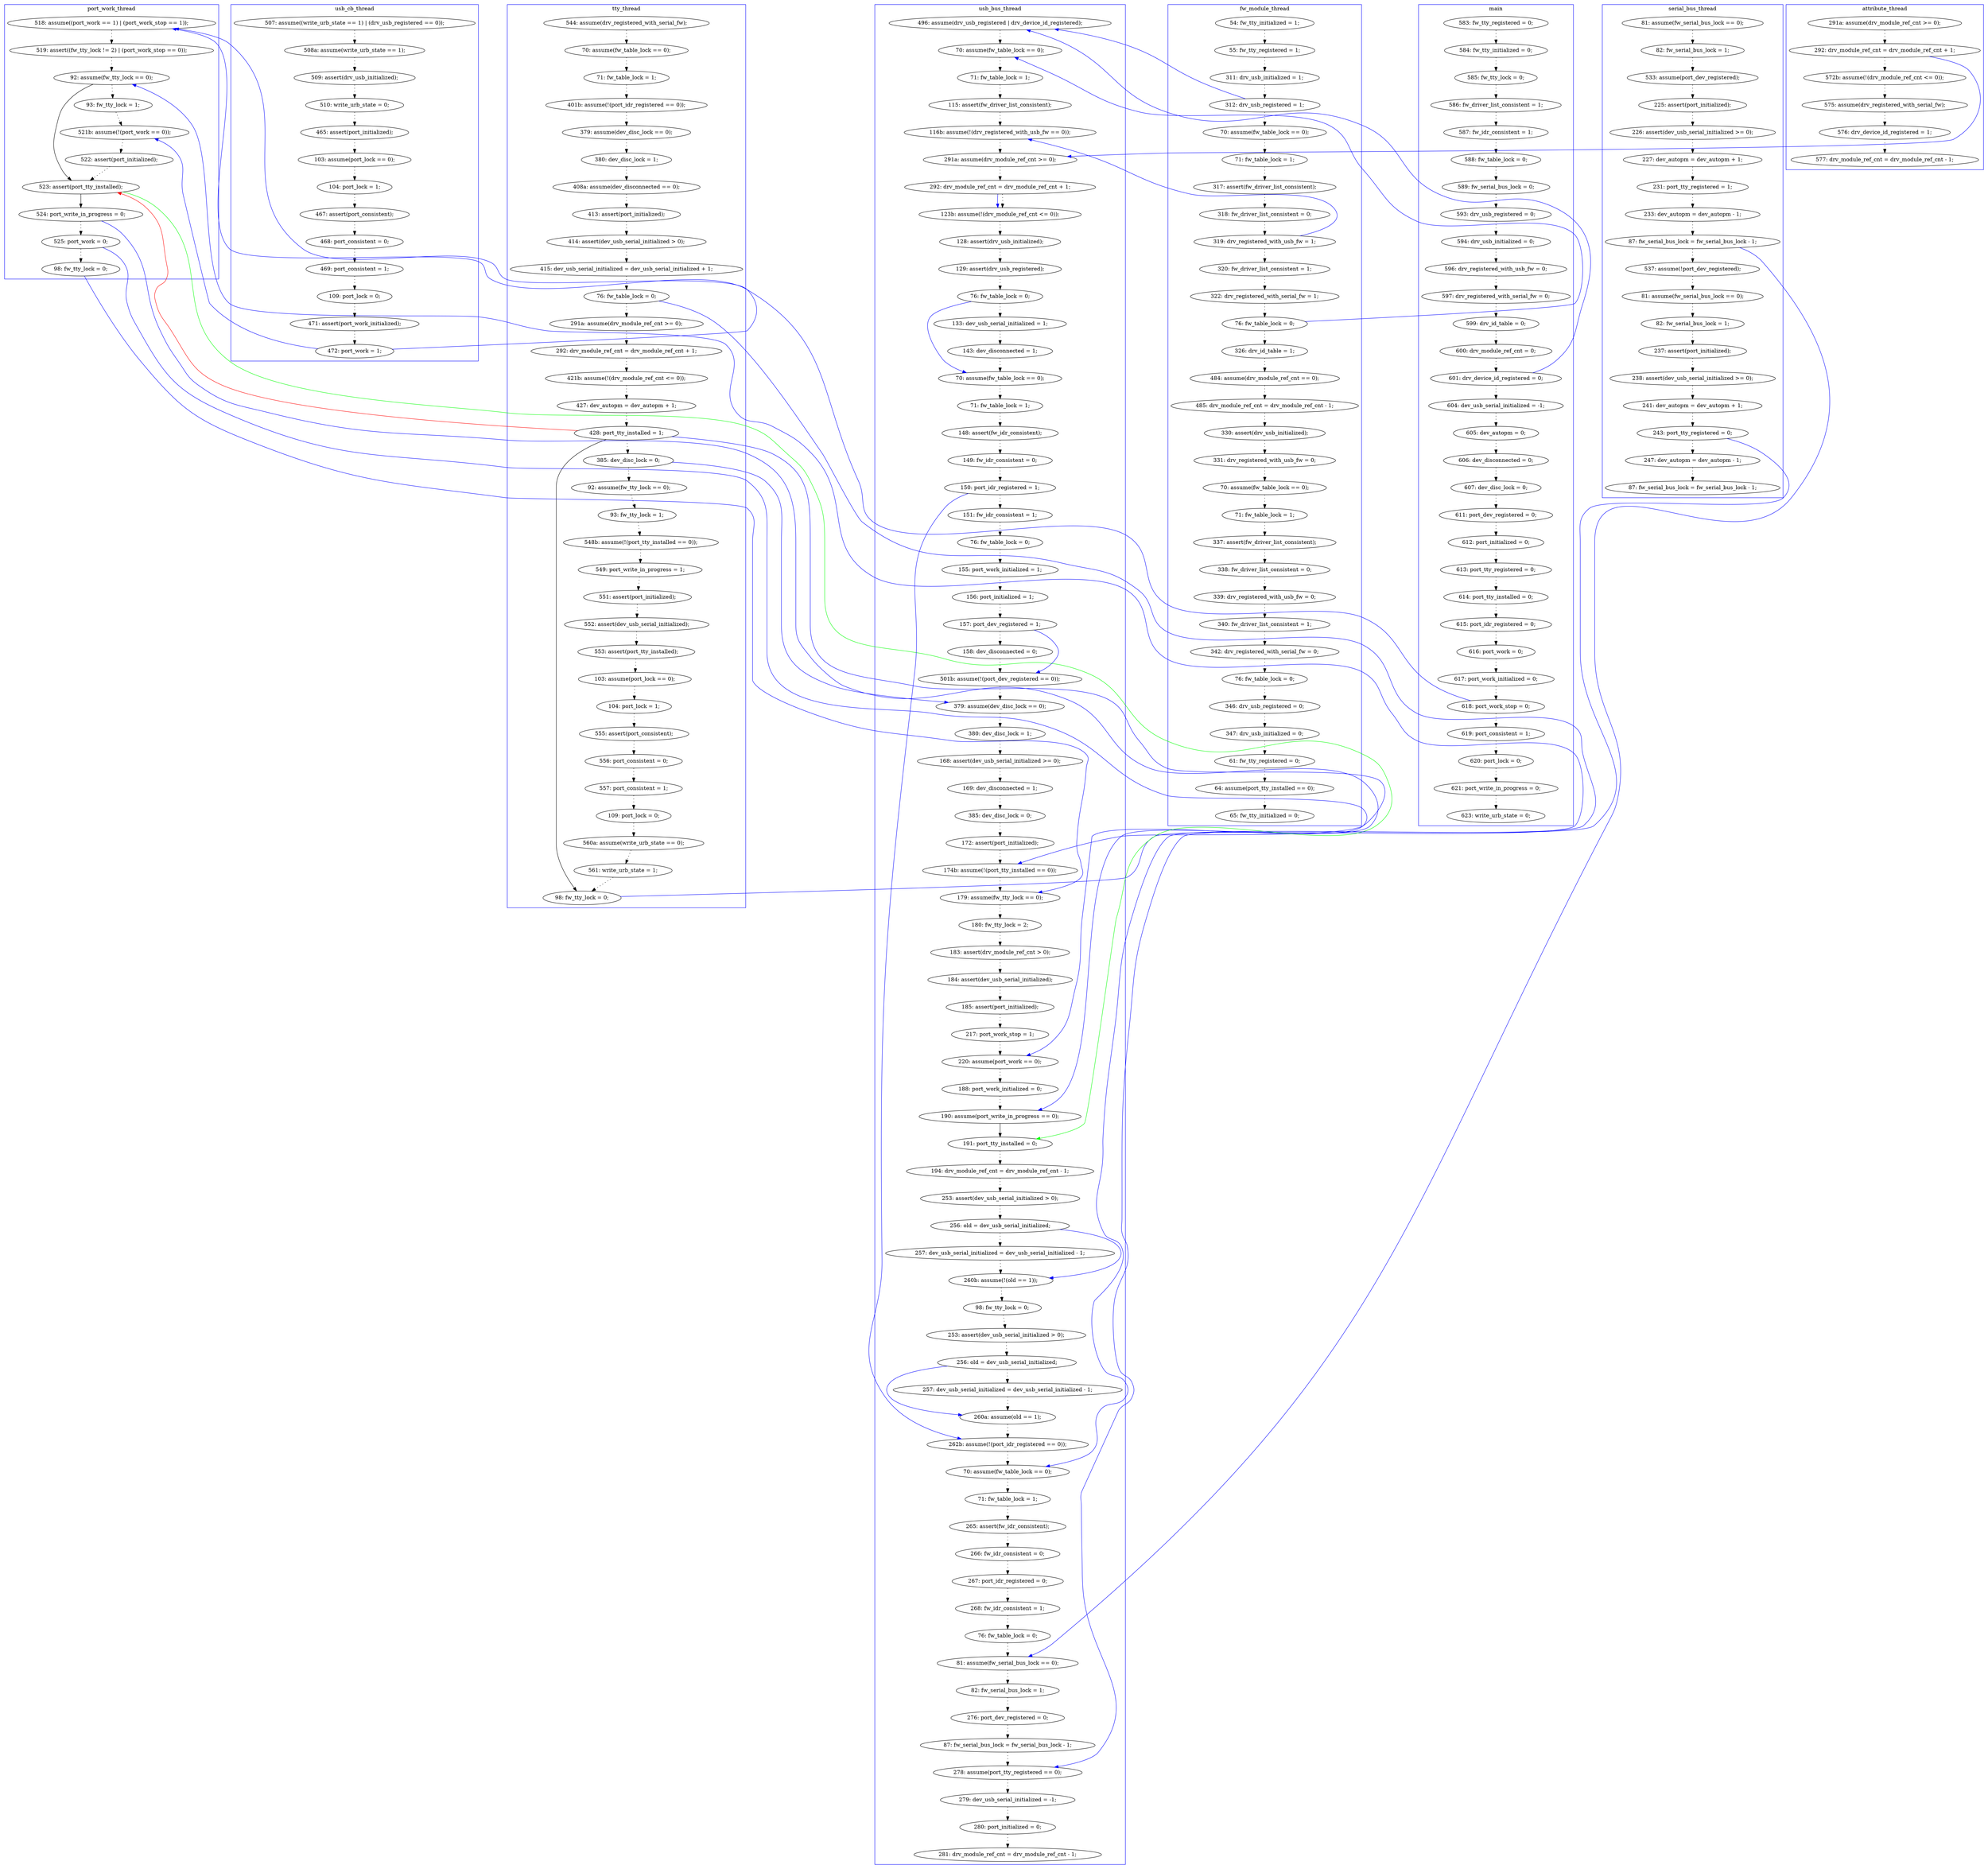 digraph ProofObject {
	237 -> 239 [style = dotted, color = black]
	333 -> 336 [style = dotted, color = black]
	105 -> 106 [style = dotted, color = black]
	173 -> 249 [color = Black]
	85 -> 87 [style = dotted, color = black]
	220 -> 223 [style = dotted, color = black]
	122 -> 141 [style = dotted, color = black]
	229 -> 233 [style = dotted, color = black]
	177 -> 178 [style = dotted, color = black]
	22 -> 23 [style = dotted, color = black]
	319 -> 322 [color = Blue, constraint = false]
	57 -> 72 [style = dotted, color = black]
	388 -> 389 [style = dotted, color = black]
	191 -> 199 [style = dotted, color = black]
	15 -> 16 [style = dotted, color = black]
	108 -> 110 [style = dotted, color = black]
	151 -> 152 [style = dotted, color = black]
	173 -> 176 [style = dotted, color = black]
	28 -> 29 [style = dotted, color = black]
	187 -> 191 [style = dotted, color = black]
	2 -> 3 [style = dotted, color = black]
	396 -> 397 [style = dotted, color = black]
	266 -> 275 [style = dotted, color = black]
	135 -> 136 [style = dotted, color = black]
	204 -> 205 [style = dotted, color = black]
	265 -> 266 [style = dotted, color = black]
	137 -> 149 [style = dotted, color = black]
	8 -> 9 [style = dotted, color = black]
	270 -> 273 [style = dotted, color = black]
	240 -> 241 [style = dotted, color = black]
	331 -> 332 [style = dotted, color = black]
	363 -> 364 [style = dotted, color = black]
	297 -> 298 [style = dotted, color = black]
	42 -> 57 [color = Blue, constraint = false]
	16 -> 17 [style = dotted, color = black]
	5 -> 6 [style = dotted, color = black]
	281 -> 282 [style = dotted, color = black]
	94 -> 101 [style = dotted, color = black]
	53 -> 54 [style = dotted, color = black]
	54 -> 59 [style = dotted, color = black]
	324 -> 327 [style = dotted, color = black]
	346 -> 350 [style = dotted, color = black]
	360 -> 361 [style = dotted, color = black]
	359 -> 360 [style = dotted, color = black]
	261 -> 263 [style = dotted, color = black]
	201 -> 202 [style = dotted, color = black]
	147 -> 151 [style = dotted, color = black]
	205 -> 212 [style = dotted, color = black]
	49 -> 52 [style = dotted, color = black]
	27 -> 28 [style = dotted, color = black]
	111 -> 113 [style = dotted, color = black]
	82 -> 85 [color = Blue, constraint = false]
	170 -> 182 [style = dotted, color = black]
	178 -> 185 [style = dotted, color = black]
	285 -> 286 [style = dotted, color = black]
	256 -> 263 [color = Black]
	403 -> 411 [style = dotted, color = black]
	275 -> 278 [color = Blue, constraint = false]
	224 -> 249 [style = dotted, color = black]
	354 -> 355 [style = dotted, color = black]
	252 -> 253 [style = dotted, color = black]
	330 -> 331 [style = dotted, color = black]
	288 -> 289 [style = dotted, color = black]
	343 -> 344 [style = dotted, color = black]
	82 -> 85 [style = dotted, color = black]
	361 -> 362 [style = dotted, color = black]
	209 -> 343 [color = Blue, constraint = false]
	327 -> 328 [style = dotted, color = black]
	52 -> 53 [style = dotted, color = black]
	213 -> 215 [style = dotted, color = black]
	172 -> 173 [style = dotted, color = black]
	67 -> 147 [style = dotted, color = black]
	350 -> 363 [style = dotted, color = black]
	88 -> 91 [style = dotted, color = black]
	12 -> 13 [style = dotted, color = black]
	26 -> 27 [style = dotted, color = black]
	157 -> 158 [style = dotted, color = black]
	320 -> 322 [style = dotted, color = black]
	202 -> 204 [style = dotted, color = black]
	250 -> 252 [color = Blue, constraint = false]
	378 -> 379 [style = dotted, color = black]
	119 -> 120 [style = dotted, color = black]
	362 -> 370 [style = dotted, color = black]
	209 -> 349 [style = dotted, color = black]
	365 -> 366 [style = dotted, color = black]
	6 -> 7 [style = dotted, color = black]
	307 -> 318 [style = dotted, color = black]
	236 -> 237 [style = dotted, color = black]
	41 -> 42 [style = dotted, color = black]
	81 -> 82 [style = dotted, color = black]
	167 -> 168 [style = dotted, color = black]
	25 -> 26 [style = dotted, color = black]
	290 -> 291 [style = dotted, color = black]
	318 -> 319 [style = dotted, color = black]
	233 -> 236 [style = dotted, color = black]
	136 -> 137 [style = dotted, color = black]
	59 -> 70 [style = dotted, color = black]
	15 -> 57 [color = Blue, constraint = false]
	247 -> 250 [style = dotted, color = black]
	256 -> 257 [style = dotted, color = black]
	70 -> 264 [style = dotted, color = black]
	332 -> 333 [style = dotted, color = black]
	263 -> 265 [color = Black]
	141 -> 177 [style = dotted, color = black]
	110 -> 111 [style = dotted, color = black]
	75 -> 77 [style = dotted, color = black]
	176 -> 195 [style = dotted, color = black]
	257 -> 260 [style = dotted, color = black]
	389 -> 392 [style = dotted, color = black]
	227 -> 228 [style = dotted, color = black]
	53 -> 77 [color = Blue, constraint = false]
	277 -> 278 [style = dotted, color = black]
	400 -> 401 [style = dotted, color = black]
	113 -> 116 [style = dotted, color = black]
	393 -> 396 [style = dotted, color = black]
	46 -> 47 [style = dotted, color = black]
	216 -> 217 [style = dotted, color = black]
	18 -> 19 [style = dotted, color = black]
	245 -> 247 [style = dotted, color = black]
	241 -> 245 [style = dotted, color = black]
	392 -> 393 [style = dotted, color = black]
	362 -> 363 [color = Blue, constraint = false]
	23 -> 24 [style = dotted, color = black]
	11 -> 12 [style = dotted, color = black]
	414 -> 418 [style = dotted, color = black]
	355 -> 359 [style = dotted, color = black]
	152 -> 154 [style = dotted, color = black]
	418 -> 419 [style = dotted, color = black]
	30 -> 31 [style = dotted, color = black]
	91 -> 94 [style = dotted, color = black]
	149 -> 327 [color = Blue, constraint = false]
	161 -> 172 [style = dotted, color = black]
	37 -> 41 [style = dotted, color = black]
	253 -> 256 [style = dotted, color = black]
	42 -> 46 [style = dotted, color = black]
	73 -> 75 [style = dotted, color = black]
	149 -> 157 [style = dotted, color = black]
	215 -> 216 [style = dotted, color = black]
	29 -> 30 [style = dotted, color = black]
	134 -> 135 [style = dotted, color = black]
	370 -> 376 [style = dotted, color = black]
	20 -> 21 [style = dotted, color = black]
	106 -> 108 [style = dotted, color = black]
	118 -> 119 [style = dotted, color = black]
	223 -> 224 [style = dotted, color = black]
	419 -> 420 [style = dotted, color = black]
	364 -> 365 [style = dotted, color = black]
	72 -> 73 [style = dotted, color = black]
	101 -> 105 [style = dotted, color = black]
	413 -> 414 [style = dotted, color = black]
	239 -> 240 [style = dotted, color = black]
	286 -> 288 [style = dotted, color = black]
	24 -> 25 [style = dotted, color = black]
	195 -> 196 [style = dotted, color = black]
	397 -> 400 [style = dotted, color = black]
	131 -> 134 [style = dotted, color = black]
	298 -> 300 [style = dotted, color = black]
	260 -> 261 [style = dotted, color = black]
	7 -> 8 [style = dotted, color = black]
	4 -> 5 [style = dotted, color = black]
	3 -> 4 [style = dotted, color = black]
	282 -> 285 [style = dotted, color = black]
	296 -> 297 [style = dotted, color = black]
	250 -> 260 [color = Blue, constraint = false]
	67 -> 81 [color = Blue, constraint = false]
	217 -> 220 [style = dotted, color = black]
	266 -> 286 [color = Blue, constraint = false]
	120 -> 122 [style = dotted, color = black]
	91 -> 105 [color = Blue, constraint = false]
	280 -> 281 [style = dotted, color = black]
	300 -> 307 [style = dotted, color = black]
	92 -> 123 [style = dotted, color = black]
	278 -> 279 [style = dotted, color = black]
	111 -> 324 [color = Blue, constraint = false]
	344 -> 346 [style = dotted, color = black]
	116 -> 118 [style = dotted, color = black]
	70 -> 72 [color = Blue, constraint = false]
	322 -> 324 [style = dotted, color = black]
	379 -> 388 [style = dotted, color = black]
	14 -> 15 [style = dotted, color = black]
	212 -> 213 [style = dotted, color = black]
	200 -> 201 [style = dotted, color = black]
	185 -> 186 [style = dotted, color = black]
	273 -> 277 [style = dotted, color = black]
	173 -> 277 [color = Blue, constraint = false]
	19 -> 20 [style = dotted, color = black]
	265 -> 289 [color = Blue, constraint = false]
	199 -> 209 [style = dotted, color = black]
	336 -> 343 [style = dotted, color = black]
	289 -> 290 [color = Black]
	228 -> 229 [style = dotted, color = black]
	401 -> 403 [style = dotted, color = black]
	186 -> 270 [style = dotted, color = black]
	66 -> 67 [style = dotted, color = black]
	297 -> 300 [color = Blue, constraint = false]
	36 -> 37 [style = dotted, color = black]
	319 -> 320 [style = dotted, color = black]
	158 -> 161 [style = dotted, color = black]
	124 -> 127 [style = dotted, color = black]
	264 -> 378 [style = dotted, color = black]
	168 -> 170 [style = dotted, color = black]
	13 -> 14 [style = dotted, color = black]
	17 -> 18 [style = dotted, color = black]
	87 -> 88 [style = dotted, color = black]
	349 -> 354 [style = dotted, color = black]
	130 -> 131 [style = dotted, color = black]
	176 -> 177 [color = Blue, constraint = false]
	249 -> 256 [color = Blue, constraint = false]
	225 -> 227 [style = dotted, color = black]
	120 -> 141 [color = Blue, constraint = false]
	47 -> 49 [style = dotted, color = black]
	27 -> 252 [color = Blue, constraint = false]
	196 -> 200 [style = dotted, color = black]
	123 -> 124 [style = dotted, color = black]
	291 -> 296 [style = dotted, color = black]
	173 -> 263 [color = Red, constraint = false]
	77 -> 81 [style = dotted, color = black]
	127 -> 130 [style = dotted, color = black]
	10 -> 11 [style = dotted, color = black]
	184 -> 187 [style = dotted, color = black]
	21 -> 22 [style = dotted, color = black]
	182 -> 184 [style = dotted, color = black]
	328 -> 330 [style = dotted, color = black]
	9 -> 10 [style = dotted, color = black]
	411 -> 413 [style = dotted, color = black]
	279 -> 280 [style = dotted, color = black]
	263 -> 290 [color = Green, constraint = false]
	subgraph cluster3 {
		label = serial_bus_thread
		color = blue
		167  [label = "81: assume(fw_serial_bus_lock == 0);"]
		187  [label = "227: dev_autopm = dev_autopm + 1;"]
		182  [label = "225: assert(port_initialized);"]
		354  [label = "81: assume(fw_serial_bus_lock == 0);"]
		170  [label = "533: assume(port_dev_registered);"]
		370  [label = "247: dev_autopm = dev_autopm - 1;"]
		184  [label = "226: assert(dev_usb_serial_initialized >= 0);"]
		362  [label = "243: port_tty_registered = 0;"]
		349  [label = "537: assume(!port_dev_registered);"]
		355  [label = "82: fw_serial_bus_lock = 1;"]
		168  [label = "82: fw_serial_bus_lock = 1;"]
		191  [label = "231: port_tty_registered = 1;"]
		360  [label = "238: assert(dev_usb_serial_initialized >= 0);"]
		199  [label = "233: dev_autopm = dev_autopm - 1;"]
		376  [label = "87: fw_serial_bus_lock = fw_serial_bus_lock - 1;"]
		209  [label = "87: fw_serial_bus_lock = fw_serial_bus_lock - 1;"]
		359  [label = "237: assert(port_initialized);"]
		361  [label = "241: dev_autopm = dev_autopm + 1;"]
	}
	subgraph cluster0 {
		label = main
		color = blue
		13  [label = "599: drv_id_table = 0;"]
		14  [label = "600: drv_module_ref_cnt = 0;"]
		27  [label = "618: port_work_stop = 0;"]
		2  [label = "583: fw_tty_registered = 0;"]
		30  [label = "621: port_write_in_progress = 0;"]
		5  [label = "586: fw_driver_list_consistent = 1;"]
		7  [label = "588: fw_table_lock = 0;"]
		31  [label = "623: write_urb_state = 0;"]
		9  [label = "593: drv_usb_registered = 0;"]
		12  [label = "597: drv_registered_with_serial_fw = 0;"]
		15  [label = "601: drv_device_id_registered = 0;"]
		16  [label = "604: dev_usb_serial_initialized = -1;"]
		3  [label = "584: fw_tty_initialized = 0;"]
		20  [label = "611: port_dev_registered = 0;"]
		18  [label = "606: dev_disconnected = 0;"]
		10  [label = "594: drv_usb_initialized = 0;"]
		8  [label = "589: fw_serial_bus_lock = 0;"]
		11  [label = "596: drv_registered_with_usb_fw = 0;"]
		25  [label = "616: port_work = 0;"]
		24  [label = "615: port_idr_registered = 0;"]
		26  [label = "617: port_work_initialized = 0;"]
		21  [label = "612: port_initialized = 0;"]
		22  [label = "613: port_tty_registered = 0;"]
		19  [label = "607: dev_disc_lock = 0;"]
		28  [label = "619: port_consistent = 1;"]
		4  [label = "585: fw_tty_lock = 0;"]
		6  [label = "587: fw_idr_consistent = 1;"]
		17  [label = "605: dev_autopm = 0;"]
		29  [label = "620: port_lock = 0;"]
		23  [label = "614: port_tty_installed = 0;"]
	}
	subgraph cluster7 {
		label = port_work_thread
		color = blue
		260  [label = "521b: assume(!(port_work == 0));"]
		265  [label = "524: port_write_in_progress = 0;"]
		263  [label = "523: assert(port_tty_installed);"]
		275  [label = "98: fw_tty_lock = 0;"]
		253  [label = "519: assert((fw_tty_lock != 2) | (port_work_stop == 0));"]
		261  [label = "522: assert(port_initialized);"]
		256  [label = "92: assume(fw_tty_lock == 0);"]
		257  [label = "93: fw_tty_lock = 1;"]
		266  [label = "525: port_work = 0;"]
		252  [label = "518: assume((port_work == 1) | (port_work_stop == 1));"]
	}
	subgraph cluster1 {
		label = fw_module_thread
		color = blue
		418  [label = "61: fw_tty_registered = 0;"]
		42  [label = "312: drv_usb_registered = 1;"]
		70  [label = "76: fw_table_lock = 0;"]
		419  [label = "64: assume(port_tty_installed == 0);"]
		388  [label = "330: assert(drv_usb_initialized);"]
		52  [label = "318: fw_driver_list_consistent = 0;"]
		379  [label = "485: drv_module_ref_cnt = drv_module_ref_cnt - 1;"]
		37  [label = "55: fw_tty_registered = 1;"]
		420  [label = "65: fw_tty_initialized = 0;"]
		54  [label = "320: fw_driver_list_consistent = 1;"]
		403  [label = "342: drv_registered_with_serial_fw = 0;"]
		400  [label = "339: drv_registered_with_usb_fw = 0;"]
		392  [label = "70: assume(fw_table_lock == 0);"]
		49  [label = "317: assert(fw_driver_list_consistent);"]
		47  [label = "71: fw_table_lock = 1;"]
		41  [label = "311: drv_usb_initialized = 1;"]
		413  [label = "346: drv_usb_registered = 0;"]
		414  [label = "347: drv_usb_initialized = 0;"]
		396  [label = "337: assert(fw_driver_list_consistent);"]
		264  [label = "326: drv_id_table = 1;"]
		378  [label = "484: assume(drv_module_ref_cnt == 0);"]
		53  [label = "319: drv_registered_with_usb_fw = 1;"]
		389  [label = "331: drv_registered_with_usb_fw = 0;"]
		401  [label = "340: fw_driver_list_consistent = 1;"]
		59  [label = "322: drv_registered_with_serial_fw = 1;"]
		36  [label = "54: fw_tty_initialized = 1;"]
		397  [label = "338: fw_driver_list_consistent = 0;"]
		411  [label = "76: fw_table_lock = 0;"]
		393  [label = "71: fw_table_lock = 1;"]
		46  [label = "70: assume(fw_table_lock == 0);"]
	}
	subgraph cluster2 {
		label = usb_bus_thread
		color = blue
		73  [label = "71: fw_table_lock = 1;"]
		177  [label = "379: assume(dev_disc_lock == 0);"]
		277  [label = "174b: assume(!(port_tty_installed == 0));"]
		88  [label = "129: assert(drv_usb_registered);"]
		336  [label = "76: fw_table_lock = 0;"]
		365  [label = "280: port_initialized = 0;"]
		281  [label = "184: assert(dev_usb_serial_initialized);"]
		57  [label = "496: assume(drv_usb_registered | drv_device_id_registered);"]
		290  [label = "191: port_tty_installed = 0;"]
		116  [label = "76: fw_table_lock = 0;"]
		110  [label = "149: fw_idr_consistent = 0;"]
		300  [label = "260b: assume(!(old == 1));"]
		186  [label = "169: dev_disconnected = 1;"]
		94  [label = "133: dev_usb_serial_initialized = 1;"]
		350  [label = "87: fw_serial_bus_lock = fw_serial_bus_lock - 1;"]
		296  [label = "253: assert(dev_usb_serial_initialized > 0);"]
		75  [label = "115: assert(fw_driver_list_consistent);"]
		178  [label = "380: dev_disc_lock = 1;"]
		333  [label = "268: fw_idr_consistent = 1;"]
		318  [label = "253: assert(dev_usb_serial_initialized > 0);"]
		288  [label = "188: port_work_initialized = 0;"]
		106  [label = "71: fw_table_lock = 1;"]
		307  [label = "98: fw_tty_lock = 0;"]
		122  [label = "158: dev_disconnected = 0;"]
		91  [label = "76: fw_table_lock = 0;"]
		286  [label = "220: assume(port_work == 0);"]
		324  [label = "262b: assume(!(port_idr_registered == 0));"]
		328  [label = "71: fw_table_lock = 1;"]
		343  [label = "81: assume(fw_serial_bus_lock == 0);"]
		77  [label = "116b: assume(!(drv_registered_with_usb_fw == 0));"]
		101  [label = "143: dev_disconnected = 1;"]
		320  [label = "257: dev_usb_serial_initialized = dev_usb_serial_initialized - 1;"]
		364  [label = "279: dev_usb_serial_initialized = -1;"]
		319  [label = "256: old = dev_usb_serial_initialized;"]
		85  [label = "123b: assume(!(drv_module_ref_cnt <= 0));"]
		298  [label = "257: dev_usb_serial_initialized = dev_usb_serial_initialized - 1;"]
		330  [label = "265: assert(fw_idr_consistent);"]
		72  [label = "70: assume(fw_table_lock == 0);"]
		344  [label = "82: fw_serial_bus_lock = 1;"]
		289  [label = "190: assume(port_write_in_progress == 0);"]
		113  [label = "151: fw_idr_consistent = 1;"]
		87  [label = "128: assert(drv_usb_initialized);"]
		81  [label = "291a: assume(drv_module_ref_cnt >= 0);"]
		327  [label = "70: assume(fw_table_lock == 0);"]
		185  [label = "168: assert(dev_usb_serial_initialized >= 0);"]
		366  [label = "281: drv_module_ref_cnt = drv_module_ref_cnt - 1;"]
		282  [label = "185: assert(port_initialized);"]
		273  [label = "172: assert(port_initialized);"]
		363  [label = "278: assume(port_tty_registered == 0);"]
		278  [label = "179: assume(fw_tty_lock == 0);"]
		118  [label = "155: port_work_initialized = 1;"]
		141  [label = "501b: assume(!(port_dev_registered == 0));"]
		108  [label = "148: assert(fw_idr_consistent);"]
		332  [label = "267: port_idr_registered = 0;"]
		105  [label = "70: assume(fw_table_lock == 0);"]
		322  [label = "260a: assume(old == 1);"]
		297  [label = "256: old = dev_usb_serial_initialized;"]
		120  [label = "157: port_dev_registered = 1;"]
		82  [label = "292: drv_module_ref_cnt = drv_module_ref_cnt + 1;"]
		280  [label = "183: assert(drv_module_ref_cnt > 0);"]
		346  [label = "276: port_dev_registered = 0;"]
		111  [label = "150: port_idr_registered = 1;"]
		331  [label = "266: fw_idr_consistent = 0;"]
		270  [label = "385: dev_disc_lock = 0;"]
		291  [label = "194: drv_module_ref_cnt = drv_module_ref_cnt - 1;"]
		279  [label = "180: fw_tty_lock = 2;"]
		285  [label = "217: port_work_stop = 1;"]
		119  [label = "156: port_initialized = 1;"]
	}
	subgraph cluster5 {
		label = attribute_thread
		color = blue
		66  [label = "291a: assume(drv_module_ref_cnt >= 0);"]
		154  [label = "577: drv_module_ref_cnt = drv_module_ref_cnt - 1;"]
		151  [label = "575: assume(drv_registered_with_serial_fw);"]
		152  [label = "576: drv_device_id_registered = 1;"]
		147  [label = "572b: assume(!(drv_module_ref_cnt <= 0));"]
		67  [label = "292: drv_module_ref_cnt = drv_module_ref_cnt + 1;"]
	}
	subgraph cluster6 {
		label = usb_cb_thread
		color = blue
		241  [label = "469: port_consistent = 1;"]
		225  [label = "507: assume((write_urb_state == 1) | (drv_usb_registered == 0));"]
		247  [label = "471: assert(port_work_initialized);"]
		229  [label = "510: write_urb_state = 0;"]
		237  [label = "104: port_lock = 1;"]
		227  [label = "508a: assume(write_urb_state == 1);"]
		236  [label = "103: assume(port_lock == 0);"]
		228  [label = "509: assert(drv_usb_initialized);"]
		240  [label = "468: port_consistent = 0;"]
		233  [label = "465: assert(port_initialized);"]
		245  [label = "109: port_lock = 0;"]
		239  [label = "467: assert(port_consistent);"]
		250  [label = "472: port_work = 1;"]
	}
	subgraph cluster4 {
		label = tty_thread
		color = blue
		173  [label = "428: port_tty_installed = 1;"]
		92  [label = "544: assume(drv_registered_with_serial_fw);"]
		220  [label = "109: port_lock = 0;"]
		205  [label = "553: assert(port_tty_installed);"]
		224  [label = "561: write_urb_state = 1;"]
		130  [label = "379: assume(dev_disc_lock == 0);"]
		161  [label = "421b: assume(!(drv_module_ref_cnt <= 0));"]
		135  [label = "413: assert(port_initialized);"]
		212  [label = "103: assume(port_lock == 0);"]
		172  [label = "427: dev_autopm = dev_autopm + 1;"]
		216  [label = "556: port_consistent = 0;"]
		202  [label = "551: assert(port_initialized);"]
		123  [label = "70: assume(fw_table_lock == 0);"]
		249  [label = "98: fw_tty_lock = 0;"]
		124  [label = "71: fw_table_lock = 1;"]
		195  [label = "92: assume(fw_tty_lock == 0);"]
		127  [label = "401b: assume(!(port_idr_registered == 0));"]
		176  [label = "385: dev_disc_lock = 0;"]
		217  [label = "557: port_consistent = 1;"]
		131  [label = "380: dev_disc_lock = 1;"]
		136  [label = "414: assert(dev_usb_serial_initialized > 0);"]
		213  [label = "104: port_lock = 1;"]
		137  [label = "415: dev_usb_serial_initialized = dev_usb_serial_initialized + 1;"]
		204  [label = "552: assert(dev_usb_serial_initialized);"]
		201  [label = "549: port_write_in_progress = 1;"]
		215  [label = "555: assert(port_consistent);"]
		196  [label = "93: fw_tty_lock = 1;"]
		157  [label = "291a: assume(drv_module_ref_cnt >= 0);"]
		134  [label = "408a: assume(dev_disconnected == 0);"]
		223  [label = "560a: assume(write_urb_state == 0);"]
		200  [label = "548b: assume(!(port_tty_installed == 0));"]
		149  [label = "76: fw_table_lock = 0;"]
		158  [label = "292: drv_module_ref_cnt = drv_module_ref_cnt + 1;"]
	}
}
